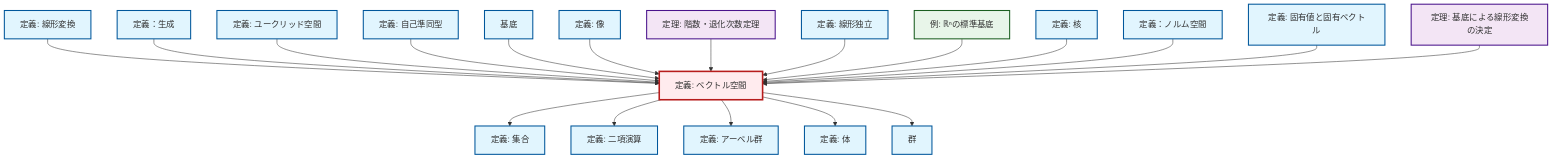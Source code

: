 graph TD
    classDef definition fill:#e1f5fe,stroke:#01579b,stroke-width:2px
    classDef theorem fill:#f3e5f5,stroke:#4a148c,stroke-width:2px
    classDef axiom fill:#fff3e0,stroke:#e65100,stroke-width:2px
    classDef example fill:#e8f5e9,stroke:#1b5e20,stroke-width:2px
    classDef current fill:#ffebee,stroke:#b71c1c,stroke-width:3px
    def-image["定義: 像"]:::definition
    def-linear-transformation["定義: 線形変換"]:::definition
    def-abelian-group["定義: アーベル群"]:::definition
    thm-rank-nullity["定理: 階数・退化次数定理"]:::theorem
    def-set["定義: 集合"]:::definition
    ex-standard-basis-rn["例: ℝⁿの標準基底"]:::example
    def-span["定義：生成"]:::definition
    def-eigenvalue-eigenvector["定義: 固有値と固有ベクトル"]:::definition
    def-euclidean-space["定義: ユークリッド空間"]:::definition
    def-basis["基底"]:::definition
    def-endomorphism["定義: 自己準同型"]:::definition
    def-vector-space["定義: ベクトル空間"]:::definition
    def-kernel["定義: 核"]:::definition
    def-field["定義: 体"]:::definition
    def-linear-independence["定義: 線形独立"]:::definition
    def-binary-operation["定義: 二項演算"]:::definition
    thm-linear-transformation-basis["定理: 基底による線形変換の決定"]:::theorem
    def-normed-vector-space["定義：ノルム空間"]:::definition
    def-group["群"]:::definition
    def-linear-transformation --> def-vector-space
    def-span --> def-vector-space
    def-euclidean-space --> def-vector-space
    def-vector-space --> def-set
    def-vector-space --> def-binary-operation
    def-endomorphism --> def-vector-space
    def-basis --> def-vector-space
    def-vector-space --> def-abelian-group
    def-image --> def-vector-space
    thm-rank-nullity --> def-vector-space
    def-vector-space --> def-field
    def-vector-space --> def-group
    def-linear-independence --> def-vector-space
    ex-standard-basis-rn --> def-vector-space
    def-kernel --> def-vector-space
    def-normed-vector-space --> def-vector-space
    def-eigenvalue-eigenvector --> def-vector-space
    thm-linear-transformation-basis --> def-vector-space
    class def-vector-space current